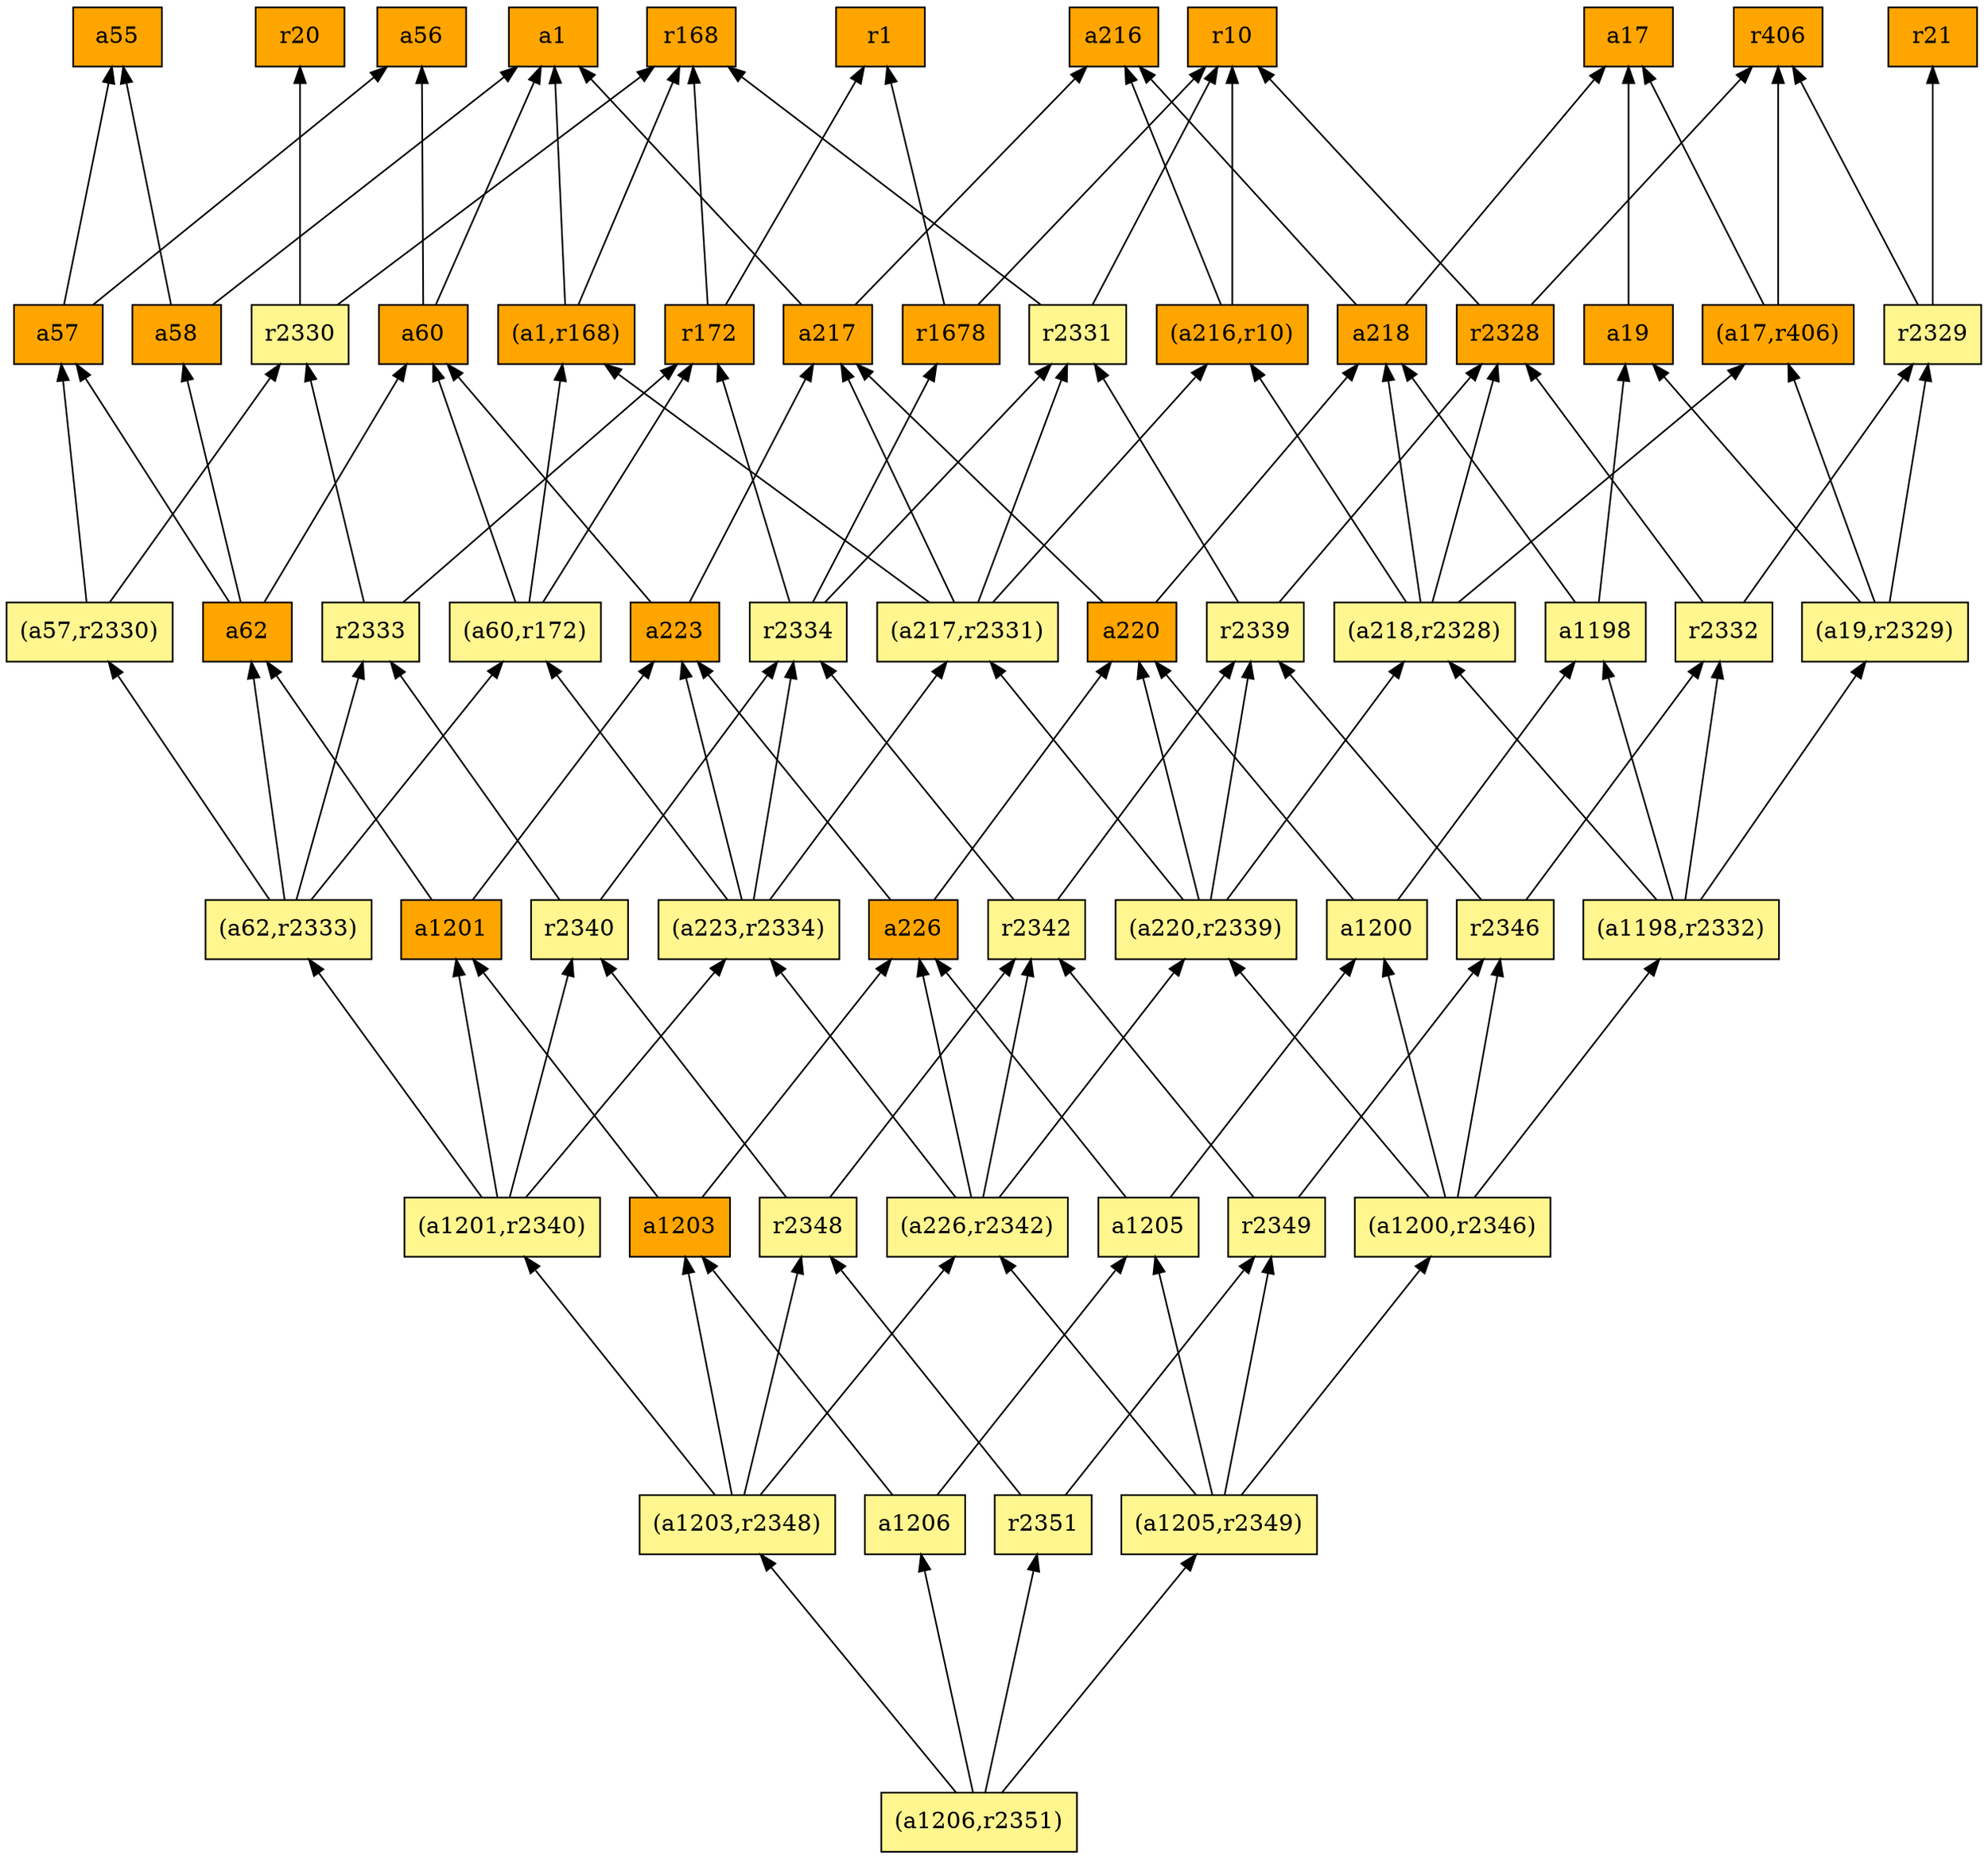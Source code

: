 digraph G {
rankdir=BT;ranksep="2.0";
"r2340" [shape=record,fillcolor=khaki1,style=filled,label="{r2340}"];
"r1678" [shape=record,fillcolor=orange,style=filled,label="{r1678}"];
"a216" [shape=record,fillcolor=orange,style=filled,label="{a216}"];
"a1201" [shape=record,fillcolor=orange,style=filled,label="{a1201}"];
"(a226,r2342)" [shape=record,fillcolor=khaki1,style=filled,label="{(a226,r2342)}"];
"a57" [shape=record,fillcolor=orange,style=filled,label="{a57}"];
"(a1198,r2332)" [shape=record,fillcolor=khaki1,style=filled,label="{(a1198,r2332)}"];
"a223" [shape=record,fillcolor=orange,style=filled,label="{a223}"];
"r2328" [shape=record,fillcolor=orange,style=filled,label="{r2328}"];
"r2346" [shape=record,fillcolor=khaki1,style=filled,label="{r2346}"];
"a62" [shape=record,fillcolor=orange,style=filled,label="{a62}"];
"(a19,r2329)" [shape=record,fillcolor=khaki1,style=filled,label="{(a19,r2329)}"];
"r2329" [shape=record,fillcolor=khaki1,style=filled,label="{r2329}"];
"a218" [shape=record,fillcolor=orange,style=filled,label="{a218}"];
"a220" [shape=record,fillcolor=orange,style=filled,label="{a220}"];
"a1206" [shape=record,fillcolor=khaki1,style=filled,label="{a1206}"];
"(a1201,r2340)" [shape=record,fillcolor=khaki1,style=filled,label="{(a1201,r2340)}"];
"(a216,r10)" [shape=record,fillcolor=orange,style=filled,label="{(a216,r10)}"];
"r2339" [shape=record,fillcolor=khaki1,style=filled,label="{r2339}"];
"r172" [shape=record,fillcolor=orange,style=filled,label="{r172}"];
"r21" [shape=record,fillcolor=orange,style=filled,label="{r21}"];
"a55" [shape=record,fillcolor=orange,style=filled,label="{a55}"];
"r2351" [shape=record,fillcolor=khaki1,style=filled,label="{r2351}"];
"a217" [shape=record,fillcolor=orange,style=filled,label="{a217}"];
"r2342" [shape=record,fillcolor=khaki1,style=filled,label="{r2342}"];
"(a220,r2339)" [shape=record,fillcolor=khaki1,style=filled,label="{(a220,r2339)}"];
"(a223,r2334)" [shape=record,fillcolor=khaki1,style=filled,label="{(a223,r2334)}"];
"(a217,r2331)" [shape=record,fillcolor=khaki1,style=filled,label="{(a217,r2331)}"];
"a58" [shape=record,fillcolor=orange,style=filled,label="{a58}"];
"r2334" [shape=record,fillcolor=khaki1,style=filled,label="{r2334}"];
"r2330" [shape=record,fillcolor=khaki1,style=filled,label="{r2330}"];
"(a218,r2328)" [shape=record,fillcolor=khaki1,style=filled,label="{(a218,r2328)}"];
"r2332" [shape=record,fillcolor=khaki1,style=filled,label="{r2332}"];
"a56" [shape=record,fillcolor=orange,style=filled,label="{a56}"];
"a226" [shape=record,fillcolor=orange,style=filled,label="{a226}"];
"(a1205,r2349)" [shape=record,fillcolor=khaki1,style=filled,label="{(a1205,r2349)}"];
"(a1,r168)" [shape=record,fillcolor=orange,style=filled,label="{(a1,r168)}"];
"a17" [shape=record,fillcolor=orange,style=filled,label="{a17}"];
"a1200" [shape=record,fillcolor=khaki1,style=filled,label="{a1200}"];
"(a17,r406)" [shape=record,fillcolor=orange,style=filled,label="{(a17,r406)}"];
"(a1203,r2348)" [shape=record,fillcolor=khaki1,style=filled,label="{(a1203,r2348)}"];
"r2348" [shape=record,fillcolor=khaki1,style=filled,label="{r2348}"];
"(a62,r2333)" [shape=record,fillcolor=khaki1,style=filled,label="{(a62,r2333)}"];
"r2333" [shape=record,fillcolor=khaki1,style=filled,label="{r2333}"];
"r406" [shape=record,fillcolor=orange,style=filled,label="{r406}"];
"(a60,r172)" [shape=record,fillcolor=khaki1,style=filled,label="{(a60,r172)}"];
"a1198" [shape=record,fillcolor=khaki1,style=filled,label="{a1198}"];
"r2331" [shape=record,fillcolor=khaki1,style=filled,label="{r2331}"];
"a1" [shape=record,fillcolor=orange,style=filled,label="{a1}"];
"a60" [shape=record,fillcolor=orange,style=filled,label="{a60}"];
"a1205" [shape=record,fillcolor=khaki1,style=filled,label="{a1205}"];
"(a57,r2330)" [shape=record,fillcolor=khaki1,style=filled,label="{(a57,r2330)}"];
"r2349" [shape=record,fillcolor=khaki1,style=filled,label="{r2349}"];
"a19" [shape=record,fillcolor=orange,style=filled,label="{a19}"];
"r20" [shape=record,fillcolor=orange,style=filled,label="{r20}"];
"r168" [shape=record,fillcolor=orange,style=filled,label="{r168}"];
"r1" [shape=record,fillcolor=orange,style=filled,label="{r1}"];
"a1203" [shape=record,fillcolor=orange,style=filled,label="{a1203}"];
"(a1206,r2351)" [shape=record,fillcolor=khaki1,style=filled,label="{(a1206,r2351)}"];
"(a1200,r2346)" [shape=record,fillcolor=khaki1,style=filled,label="{(a1200,r2346)}"];
"r10" [shape=record,fillcolor=orange,style=filled,label="{r10}"];
"r2340" -> "r2334"
"r2340" -> "r2333"
"r1678" -> "r1"
"r1678" -> "r10"
"a1201" -> "a62"
"a1201" -> "a223"
"(a226,r2342)" -> "a226"
"(a226,r2342)" -> "r2342"
"(a226,r2342)" -> "(a220,r2339)"
"(a226,r2342)" -> "(a223,r2334)"
"a57" -> "a56"
"a57" -> "a55"
"(a1198,r2332)" -> "(a218,r2328)"
"(a1198,r2332)" -> "r2332"
"(a1198,r2332)" -> "(a19,r2329)"
"(a1198,r2332)" -> "a1198"
"a223" -> "a60"
"a223" -> "a217"
"r2328" -> "r406"
"r2328" -> "r10"
"r2346" -> "r2339"
"r2346" -> "r2332"
"a62" -> "a58"
"a62" -> "a60"
"a62" -> "a57"
"(a19,r2329)" -> "(a17,r406)"
"(a19,r2329)" -> "a19"
"(a19,r2329)" -> "r2329"
"r2329" -> "r21"
"r2329" -> "r406"
"a218" -> "a216"
"a218" -> "a17"
"a220" -> "a217"
"a220" -> "a218"
"a1206" -> "a1205"
"a1206" -> "a1203"
"(a1201,r2340)" -> "r2340"
"(a1201,r2340)" -> "a1201"
"(a1201,r2340)" -> "(a62,r2333)"
"(a1201,r2340)" -> "(a223,r2334)"
"(a216,r10)" -> "a216"
"(a216,r10)" -> "r10"
"r2339" -> "r2331"
"r2339" -> "r2328"
"r172" -> "r1"
"r172" -> "r168"
"r2351" -> "r2348"
"r2351" -> "r2349"
"a217" -> "a1"
"a217" -> "a216"
"r2342" -> "r2334"
"r2342" -> "r2339"
"(a220,r2339)" -> "a220"
"(a220,r2339)" -> "(a217,r2331)"
"(a220,r2339)" -> "r2339"
"(a220,r2339)" -> "(a218,r2328)"
"(a223,r2334)" -> "(a217,r2331)"
"(a223,r2334)" -> "r2334"
"(a223,r2334)" -> "a223"
"(a223,r2334)" -> "(a60,r172)"
"(a217,r2331)" -> "(a216,r10)"
"(a217,r2331)" -> "r2331"
"(a217,r2331)" -> "a217"
"(a217,r2331)" -> "(a1,r168)"
"a58" -> "a1"
"a58" -> "a55"
"r2334" -> "r2331"
"r2334" -> "r172"
"r2334" -> "r1678"
"r2330" -> "r20"
"r2330" -> "r168"
"(a218,r2328)" -> "(a17,r406)"
"(a218,r2328)" -> "r2328"
"(a218,r2328)" -> "(a216,r10)"
"(a218,r2328)" -> "a218"
"r2332" -> "r2328"
"r2332" -> "r2329"
"a226" -> "a220"
"a226" -> "a223"
"(a1205,r2349)" -> "(a226,r2342)"
"(a1205,r2349)" -> "a1205"
"(a1205,r2349)" -> "r2349"
"(a1205,r2349)" -> "(a1200,r2346)"
"(a1,r168)" -> "a1"
"(a1,r168)" -> "r168"
"a1200" -> "a220"
"a1200" -> "a1198"
"(a17,r406)" -> "r406"
"(a17,r406)" -> "a17"
"(a1203,r2348)" -> "(a1201,r2340)"
"(a1203,r2348)" -> "(a226,r2342)"
"(a1203,r2348)" -> "r2348"
"(a1203,r2348)" -> "a1203"
"r2348" -> "r2340"
"r2348" -> "r2342"
"(a62,r2333)" -> "(a57,r2330)"
"(a62,r2333)" -> "a62"
"(a62,r2333)" -> "r2333"
"(a62,r2333)" -> "(a60,r172)"
"r2333" -> "r2330"
"r2333" -> "r172"
"(a60,r172)" -> "a60"
"(a60,r172)" -> "(a1,r168)"
"(a60,r172)" -> "r172"
"a1198" -> "a19"
"a1198" -> "a218"
"r2331" -> "r168"
"r2331" -> "r10"
"a60" -> "a1"
"a60" -> "a56"
"a1205" -> "a226"
"a1205" -> "a1200"
"(a57,r2330)" -> "a57"
"(a57,r2330)" -> "r2330"
"r2349" -> "r2342"
"r2349" -> "r2346"
"a19" -> "a17"
"a1203" -> "a1201"
"a1203" -> "a226"
"(a1206,r2351)" -> "a1206"
"(a1206,r2351)" -> "r2351"
"(a1206,r2351)" -> "(a1205,r2349)"
"(a1206,r2351)" -> "(a1203,r2348)"
"(a1200,r2346)" -> "(a1198,r2332)"
"(a1200,r2346)" -> "a1200"
"(a1200,r2346)" -> "r2346"
"(a1200,r2346)" -> "(a220,r2339)"
}